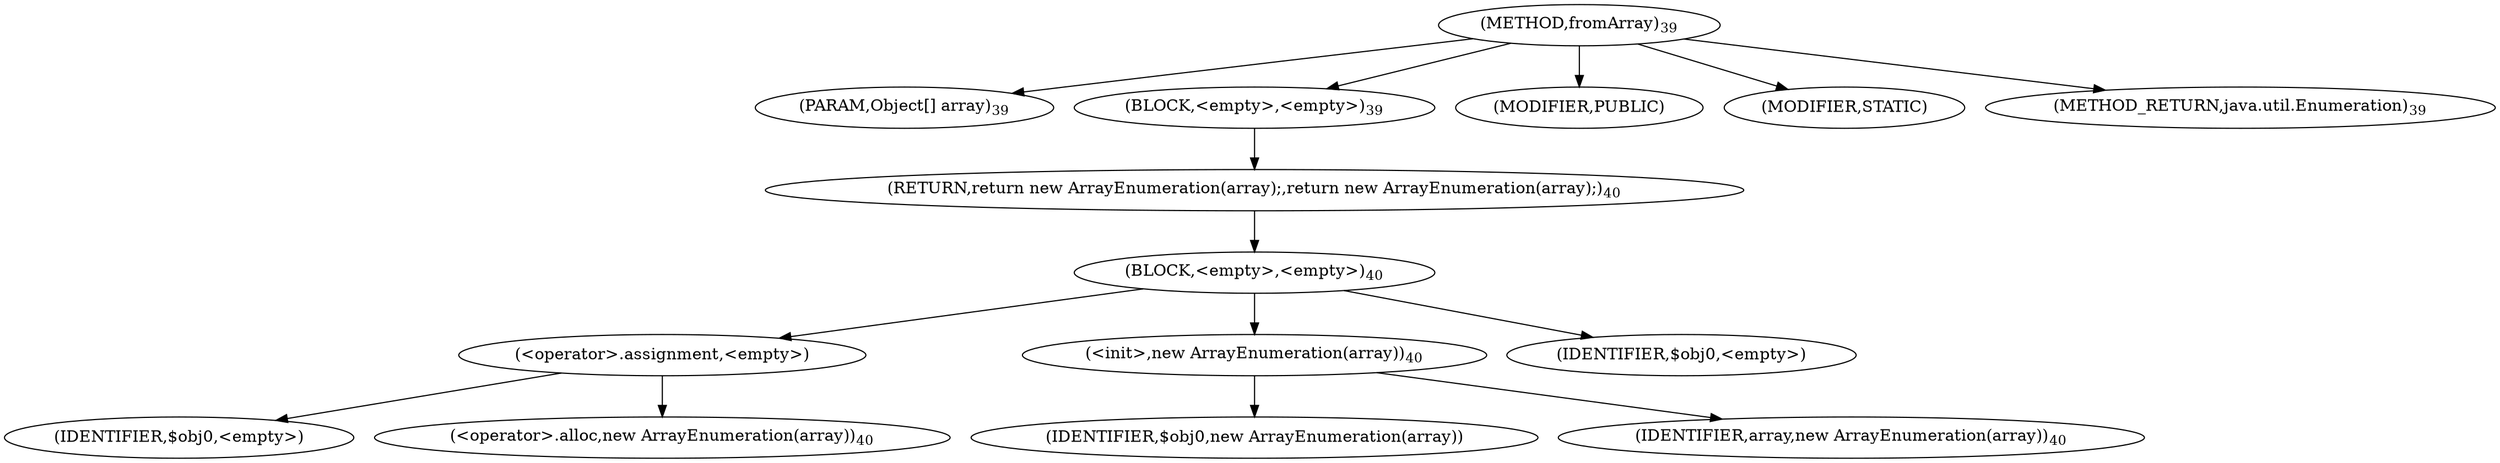 digraph "fromArray" {  
"64" [label = <(METHOD,fromArray)<SUB>39</SUB>> ]
"65" [label = <(PARAM,Object[] array)<SUB>39</SUB>> ]
"66" [label = <(BLOCK,&lt;empty&gt;,&lt;empty&gt;)<SUB>39</SUB>> ]
"67" [label = <(RETURN,return new ArrayEnumeration(array);,return new ArrayEnumeration(array);)<SUB>40</SUB>> ]
"68" [label = <(BLOCK,&lt;empty&gt;,&lt;empty&gt;)<SUB>40</SUB>> ]
"69" [label = <(&lt;operator&gt;.assignment,&lt;empty&gt;)> ]
"70" [label = <(IDENTIFIER,$obj0,&lt;empty&gt;)> ]
"71" [label = <(&lt;operator&gt;.alloc,new ArrayEnumeration(array))<SUB>40</SUB>> ]
"72" [label = <(&lt;init&gt;,new ArrayEnumeration(array))<SUB>40</SUB>> ]
"73" [label = <(IDENTIFIER,$obj0,new ArrayEnumeration(array))> ]
"74" [label = <(IDENTIFIER,array,new ArrayEnumeration(array))<SUB>40</SUB>> ]
"75" [label = <(IDENTIFIER,$obj0,&lt;empty&gt;)> ]
"76" [label = <(MODIFIER,PUBLIC)> ]
"77" [label = <(MODIFIER,STATIC)> ]
"78" [label = <(METHOD_RETURN,java.util.Enumeration)<SUB>39</SUB>> ]
  "64" -> "65" 
  "64" -> "66" 
  "64" -> "76" 
  "64" -> "77" 
  "64" -> "78" 
  "66" -> "67" 
  "67" -> "68" 
  "68" -> "69" 
  "68" -> "72" 
  "68" -> "75" 
  "69" -> "70" 
  "69" -> "71" 
  "72" -> "73" 
  "72" -> "74" 
}
